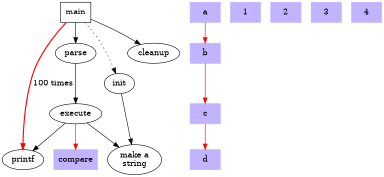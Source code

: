 @startuml
digraph G {
size ="4,4";
main [shape=box]; /* this is a comment */
main -> parse [weight=8];
parse -> execute;
main -> init [style=dotted];
main -> cleanup;
execute -> { make_string; printf}
init -> make_string;
edge [color=red]; // so is this
main -> printf [style=bold,label="100 times"];
make_string [label="make a\nstring"];
node [shape=box,style=filled,color=".7 .3 1.0"];
execute -> compare;

a -> b -> c -> d
1;2;3;4



}
@enduml